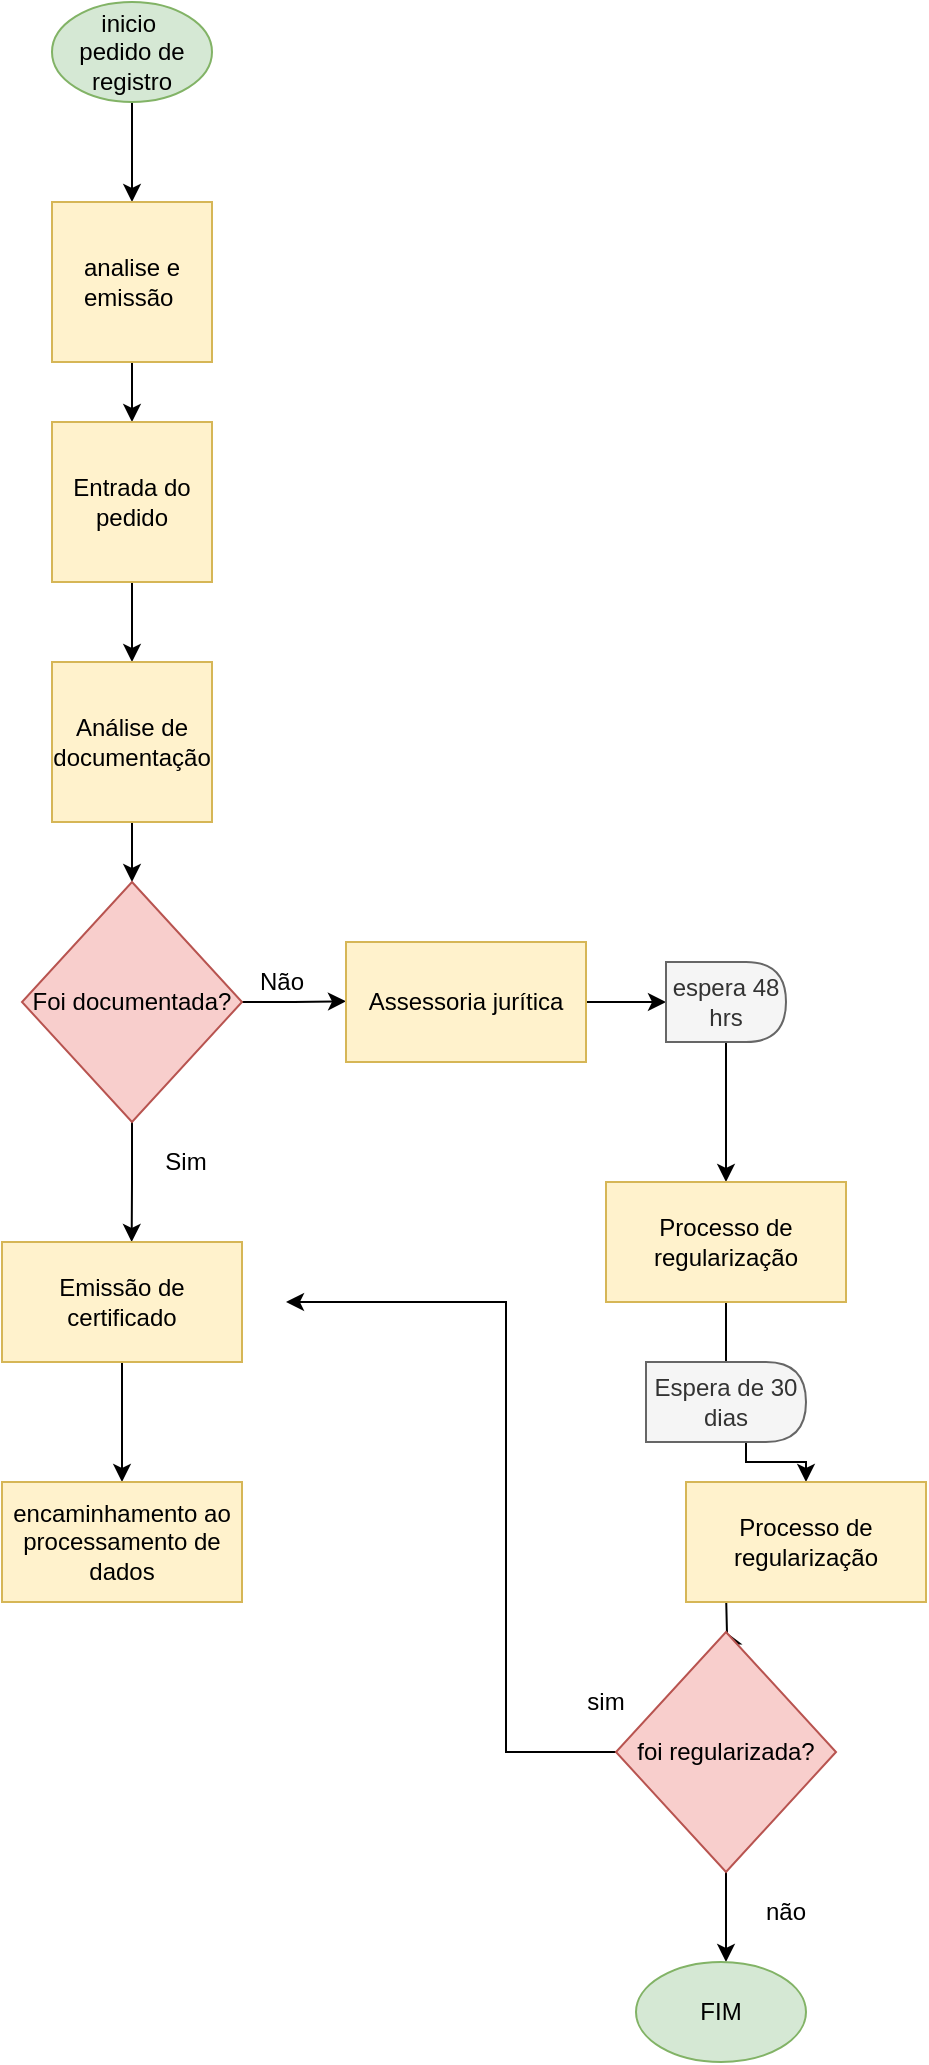 <mxfile version="10.6.3" type="github"><diagram id="shVmmGUzSIm6Kt9lqifo" name="Page-1"><mxGraphModel dx="887" dy="871" grid="1" gridSize="10" guides="1" tooltips="1" connect="1" arrows="1" fold="1" page="1" pageScale="1" pageWidth="827" pageHeight="1169" background="#FFFFFF" math="0" shadow="0"><root><mxCell id="0"/><mxCell id="1" parent="0"/><mxCell id="_hQwYXmn-RFQC403VbcB-5" style="edgeStyle=orthogonalEdgeStyle;rounded=0;orthogonalLoop=1;jettySize=auto;html=1;exitX=0.5;exitY=1;exitDx=0;exitDy=0;" edge="1" parent="1" source="_hQwYXmn-RFQC403VbcB-3" target="_hQwYXmn-RFQC403VbcB-4"><mxGeometry relative="1" as="geometry"/></mxCell><mxCell id="_hQwYXmn-RFQC403VbcB-3" value="inicio&amp;nbsp;&lt;br&gt;pedido de registro&lt;br&gt;" style="ellipse;whiteSpace=wrap;html=1;fillColor=#d5e8d4;strokeColor=#82b366;" vertex="1" parent="1"><mxGeometry x="333" y="70" width="80" height="50" as="geometry"/></mxCell><mxCell id="_hQwYXmn-RFQC403VbcB-7" style="edgeStyle=orthogonalEdgeStyle;rounded=0;orthogonalLoop=1;jettySize=auto;html=1;exitX=1;exitY=0.5;exitDx=0;exitDy=0;" edge="1" parent="1" source="_hQwYXmn-RFQC403VbcB-4" target="_hQwYXmn-RFQC403VbcB-6"><mxGeometry relative="1" as="geometry"/></mxCell><mxCell id="_hQwYXmn-RFQC403VbcB-4" value="analise e emissão&amp;nbsp;" style="whiteSpace=wrap;html=1;aspect=fixed;direction=south;fillColor=#fff2cc;strokeColor=#d6b656;" vertex="1" parent="1"><mxGeometry x="333" y="170" width="80" height="80" as="geometry"/></mxCell><mxCell id="_hQwYXmn-RFQC403VbcB-9" style="edgeStyle=orthogonalEdgeStyle;rounded=0;orthogonalLoop=1;jettySize=auto;html=1;exitX=0.5;exitY=1;exitDx=0;exitDy=0;entryX=0.5;entryY=0;entryDx=0;entryDy=0;" edge="1" parent="1" source="_hQwYXmn-RFQC403VbcB-6" target="_hQwYXmn-RFQC403VbcB-8"><mxGeometry relative="1" as="geometry"/></mxCell><mxCell id="_hQwYXmn-RFQC403VbcB-6" value="Entrada do pedido" style="whiteSpace=wrap;html=1;aspect=fixed;fillColor=#fff2cc;strokeColor=#d6b656;" vertex="1" parent="1"><mxGeometry x="333" y="280" width="80" height="80" as="geometry"/></mxCell><mxCell id="_hQwYXmn-RFQC403VbcB-12" style="edgeStyle=orthogonalEdgeStyle;rounded=0;orthogonalLoop=1;jettySize=auto;html=1;exitX=0.5;exitY=1;exitDx=0;exitDy=0;entryX=0.5;entryY=0;entryDx=0;entryDy=0;" edge="1" parent="1" source="_hQwYXmn-RFQC403VbcB-8" target="_hQwYXmn-RFQC403VbcB-11"><mxGeometry relative="1" as="geometry"/></mxCell><mxCell id="_hQwYXmn-RFQC403VbcB-8" value="Análise de documentação" style="whiteSpace=wrap;html=1;aspect=fixed;fillColor=#fff2cc;strokeColor=#d6b656;" vertex="1" parent="1"><mxGeometry x="333" y="400" width="80" height="80" as="geometry"/></mxCell><mxCell id="_hQwYXmn-RFQC403VbcB-13" style="edgeStyle=orthogonalEdgeStyle;rounded=0;orthogonalLoop=1;jettySize=auto;html=1;exitX=1;exitY=0.5;exitDx=0;exitDy=0;" edge="1" parent="1" source="_hQwYXmn-RFQC403VbcB-11"><mxGeometry relative="1" as="geometry"><mxPoint x="480" y="569.667" as="targetPoint"/></mxGeometry></mxCell><mxCell id="_hQwYXmn-RFQC403VbcB-14" style="edgeStyle=orthogonalEdgeStyle;rounded=0;orthogonalLoop=1;jettySize=auto;html=1;exitX=0.5;exitY=1;exitDx=0;exitDy=0;" edge="1" parent="1" source="_hQwYXmn-RFQC403VbcB-11"><mxGeometry relative="1" as="geometry"><mxPoint x="372.833" y="690" as="targetPoint"/></mxGeometry></mxCell><mxCell id="_hQwYXmn-RFQC403VbcB-11" value="Foi documentada?" style="rhombus;whiteSpace=wrap;html=1;fillColor=#f8cecc;strokeColor=#b85450;" vertex="1" parent="1"><mxGeometry x="318" y="510" width="110" height="120" as="geometry"/></mxCell><mxCell id="_hQwYXmn-RFQC403VbcB-18" style="edgeStyle=orthogonalEdgeStyle;rounded=0;orthogonalLoop=1;jettySize=auto;html=1;exitX=1;exitY=0.5;exitDx=0;exitDy=0;entryX=0;entryY=0.5;entryDx=0;entryDy=0;" edge="1" parent="1" source="_hQwYXmn-RFQC403VbcB-15" target="_hQwYXmn-RFQC403VbcB-17"><mxGeometry relative="1" as="geometry"/></mxCell><mxCell id="_hQwYXmn-RFQC403VbcB-15" value="&lt;span&gt;Assessoria jurítica&lt;/span&gt;" style="rounded=0;whiteSpace=wrap;html=1;fillColor=#fff2cc;strokeColor=#d6b656;" vertex="1" parent="1"><mxGeometry x="480" y="540" width="120" height="60" as="geometry"/></mxCell><mxCell id="_hQwYXmn-RFQC403VbcB-26" style="edgeStyle=orthogonalEdgeStyle;rounded=0;orthogonalLoop=1;jettySize=auto;html=1;exitX=0.5;exitY=1;exitDx=0;exitDy=0;entryX=0.5;entryY=0;entryDx=0;entryDy=0;" edge="1" parent="1" source="_hQwYXmn-RFQC403VbcB-17" target="_hQwYXmn-RFQC403VbcB-25"><mxGeometry relative="1" as="geometry"/></mxCell><mxCell id="_hQwYXmn-RFQC403VbcB-17" value="espera 48 hrs" style="shape=delay;whiteSpace=wrap;html=1;fillColor=#f5f5f5;strokeColor=#666666;fontColor=#333333;" vertex="1" parent="1"><mxGeometry x="640" y="550" width="60" height="40" as="geometry"/></mxCell><mxCell id="_hQwYXmn-RFQC403VbcB-23" value="Não" style="text;html=1;strokeColor=none;fillColor=none;align=center;verticalAlign=middle;whiteSpace=wrap;rounded=0;" vertex="1" parent="1"><mxGeometry x="428" y="550" width="40" height="20" as="geometry"/></mxCell><mxCell id="_hQwYXmn-RFQC403VbcB-24" value="Sim" style="text;html=1;strokeColor=none;fillColor=none;align=center;verticalAlign=middle;whiteSpace=wrap;rounded=0;" vertex="1" parent="1"><mxGeometry x="380" y="640" width="40" height="20" as="geometry"/></mxCell><mxCell id="_hQwYXmn-RFQC403VbcB-31" value="" style="edgeStyle=orthogonalEdgeStyle;rounded=0;orthogonalLoop=1;jettySize=auto;html=1;entryX=0.5;entryY=0;entryDx=0;entryDy=0;entryPerimeter=0;" edge="1" parent="1" source="_hQwYXmn-RFQC403VbcB-25" target="_hQwYXmn-RFQC403VbcB-30"><mxGeometry relative="1" as="geometry"><Array as="points"><mxPoint x="670" y="760"/><mxPoint x="680" y="760"/><mxPoint x="680" y="800"/></Array></mxGeometry></mxCell><mxCell id="_hQwYXmn-RFQC403VbcB-25" value="Processo de regularização" style="rounded=0;whiteSpace=wrap;html=1;fillColor=#fff2cc;strokeColor=#d6b656;" vertex="1" parent="1"><mxGeometry x="610" y="660" width="120" height="60" as="geometry"/></mxCell><mxCell id="_hQwYXmn-RFQC403VbcB-32" value="" style="edgeStyle=orthogonalEdgeStyle;rounded=0;orthogonalLoop=1;jettySize=auto;html=1;" edge="1" parent="1" target="_hQwYXmn-RFQC403VbcB-29"><mxGeometry relative="1" as="geometry"><mxPoint x="670" y="865" as="sourcePoint"/></mxGeometry></mxCell><mxCell id="_hQwYXmn-RFQC403VbcB-30" value="Processo de regularização" style="rounded=0;whiteSpace=wrap;html=1;fillColor=#fff2cc;strokeColor=#d6b656;" vertex="1" parent="1"><mxGeometry x="650" y="810" width="120" height="60" as="geometry"/></mxCell><mxCell id="_hQwYXmn-RFQC403VbcB-27" value="Espera de 30 dias" style="shape=delay;whiteSpace=wrap;html=1;fillColor=#f5f5f5;strokeColor=#666666;fontColor=#333333;" vertex="1" parent="1"><mxGeometry x="630" y="750" width="80" height="40" as="geometry"/></mxCell><mxCell id="_hQwYXmn-RFQC403VbcB-34" value="" style="edgeStyle=orthogonalEdgeStyle;rounded=0;orthogonalLoop=1;jettySize=auto;html=1;" edge="1" parent="1" source="_hQwYXmn-RFQC403VbcB-29"><mxGeometry relative="1" as="geometry"><mxPoint x="670" y="1050" as="targetPoint"/></mxGeometry></mxCell><mxCell id="_hQwYXmn-RFQC403VbcB-35" style="edgeStyle=orthogonalEdgeStyle;rounded=0;orthogonalLoop=1;jettySize=auto;html=1;exitX=0.5;exitY=1;exitDx=0;exitDy=0;" edge="1" parent="1" source="_hQwYXmn-RFQC403VbcB-29"><mxGeometry relative="1" as="geometry"><mxPoint x="450" y="720" as="targetPoint"/><Array as="points"><mxPoint x="560" y="945"/><mxPoint x="560" y="720"/></Array></mxGeometry></mxCell><mxCell id="_hQwYXmn-RFQC403VbcB-29" value="foi regularizada?" style="rhombus;whiteSpace=wrap;html=1;direction=south;fillColor=#f8cecc;strokeColor=#b85450;" vertex="1" parent="1"><mxGeometry x="615" y="885" width="110" height="120" as="geometry"/></mxCell><mxCell id="_hQwYXmn-RFQC403VbcB-36" value="não" style="text;html=1;strokeColor=none;fillColor=none;align=center;verticalAlign=middle;whiteSpace=wrap;rounded=0;" vertex="1" parent="1"><mxGeometry x="680" y="1005" width="40" height="40" as="geometry"/></mxCell><mxCell id="_hQwYXmn-RFQC403VbcB-37" value="sim" style="text;html=1;strokeColor=none;fillColor=none;align=center;verticalAlign=middle;whiteSpace=wrap;rounded=0;" vertex="1" parent="1"><mxGeometry x="590" y="910" width="40" height="20" as="geometry"/></mxCell><mxCell id="_hQwYXmn-RFQC403VbcB-38" value="FIM" style="ellipse;whiteSpace=wrap;html=1;fillColor=#d5e8d4;strokeColor=#82b366;" vertex="1" parent="1"><mxGeometry x="625" y="1050" width="85" height="50" as="geometry"/></mxCell><mxCell id="_hQwYXmn-RFQC403VbcB-45" value="" style="edgeStyle=orthogonalEdgeStyle;rounded=0;orthogonalLoop=1;jettySize=auto;html=1;" edge="1" parent="1" source="_hQwYXmn-RFQC403VbcB-39" target="_hQwYXmn-RFQC403VbcB-44"><mxGeometry relative="1" as="geometry"/></mxCell><mxCell id="_hQwYXmn-RFQC403VbcB-39" value="Emissão de certificado" style="rounded=0;whiteSpace=wrap;html=1;fillColor=#fff2cc;strokeColor=#d6b656;" vertex="1" parent="1"><mxGeometry x="308" y="690" width="120" height="60" as="geometry"/></mxCell><mxCell id="_hQwYXmn-RFQC403VbcB-44" value="encaminhamento ao processamento de dados" style="rounded=0;whiteSpace=wrap;html=1;fillColor=#fff2cc;strokeColor=#d6b656;" vertex="1" parent="1"><mxGeometry x="308" y="810" width="120" height="60" as="geometry"/></mxCell></root></mxGraphModel></diagram></mxfile>